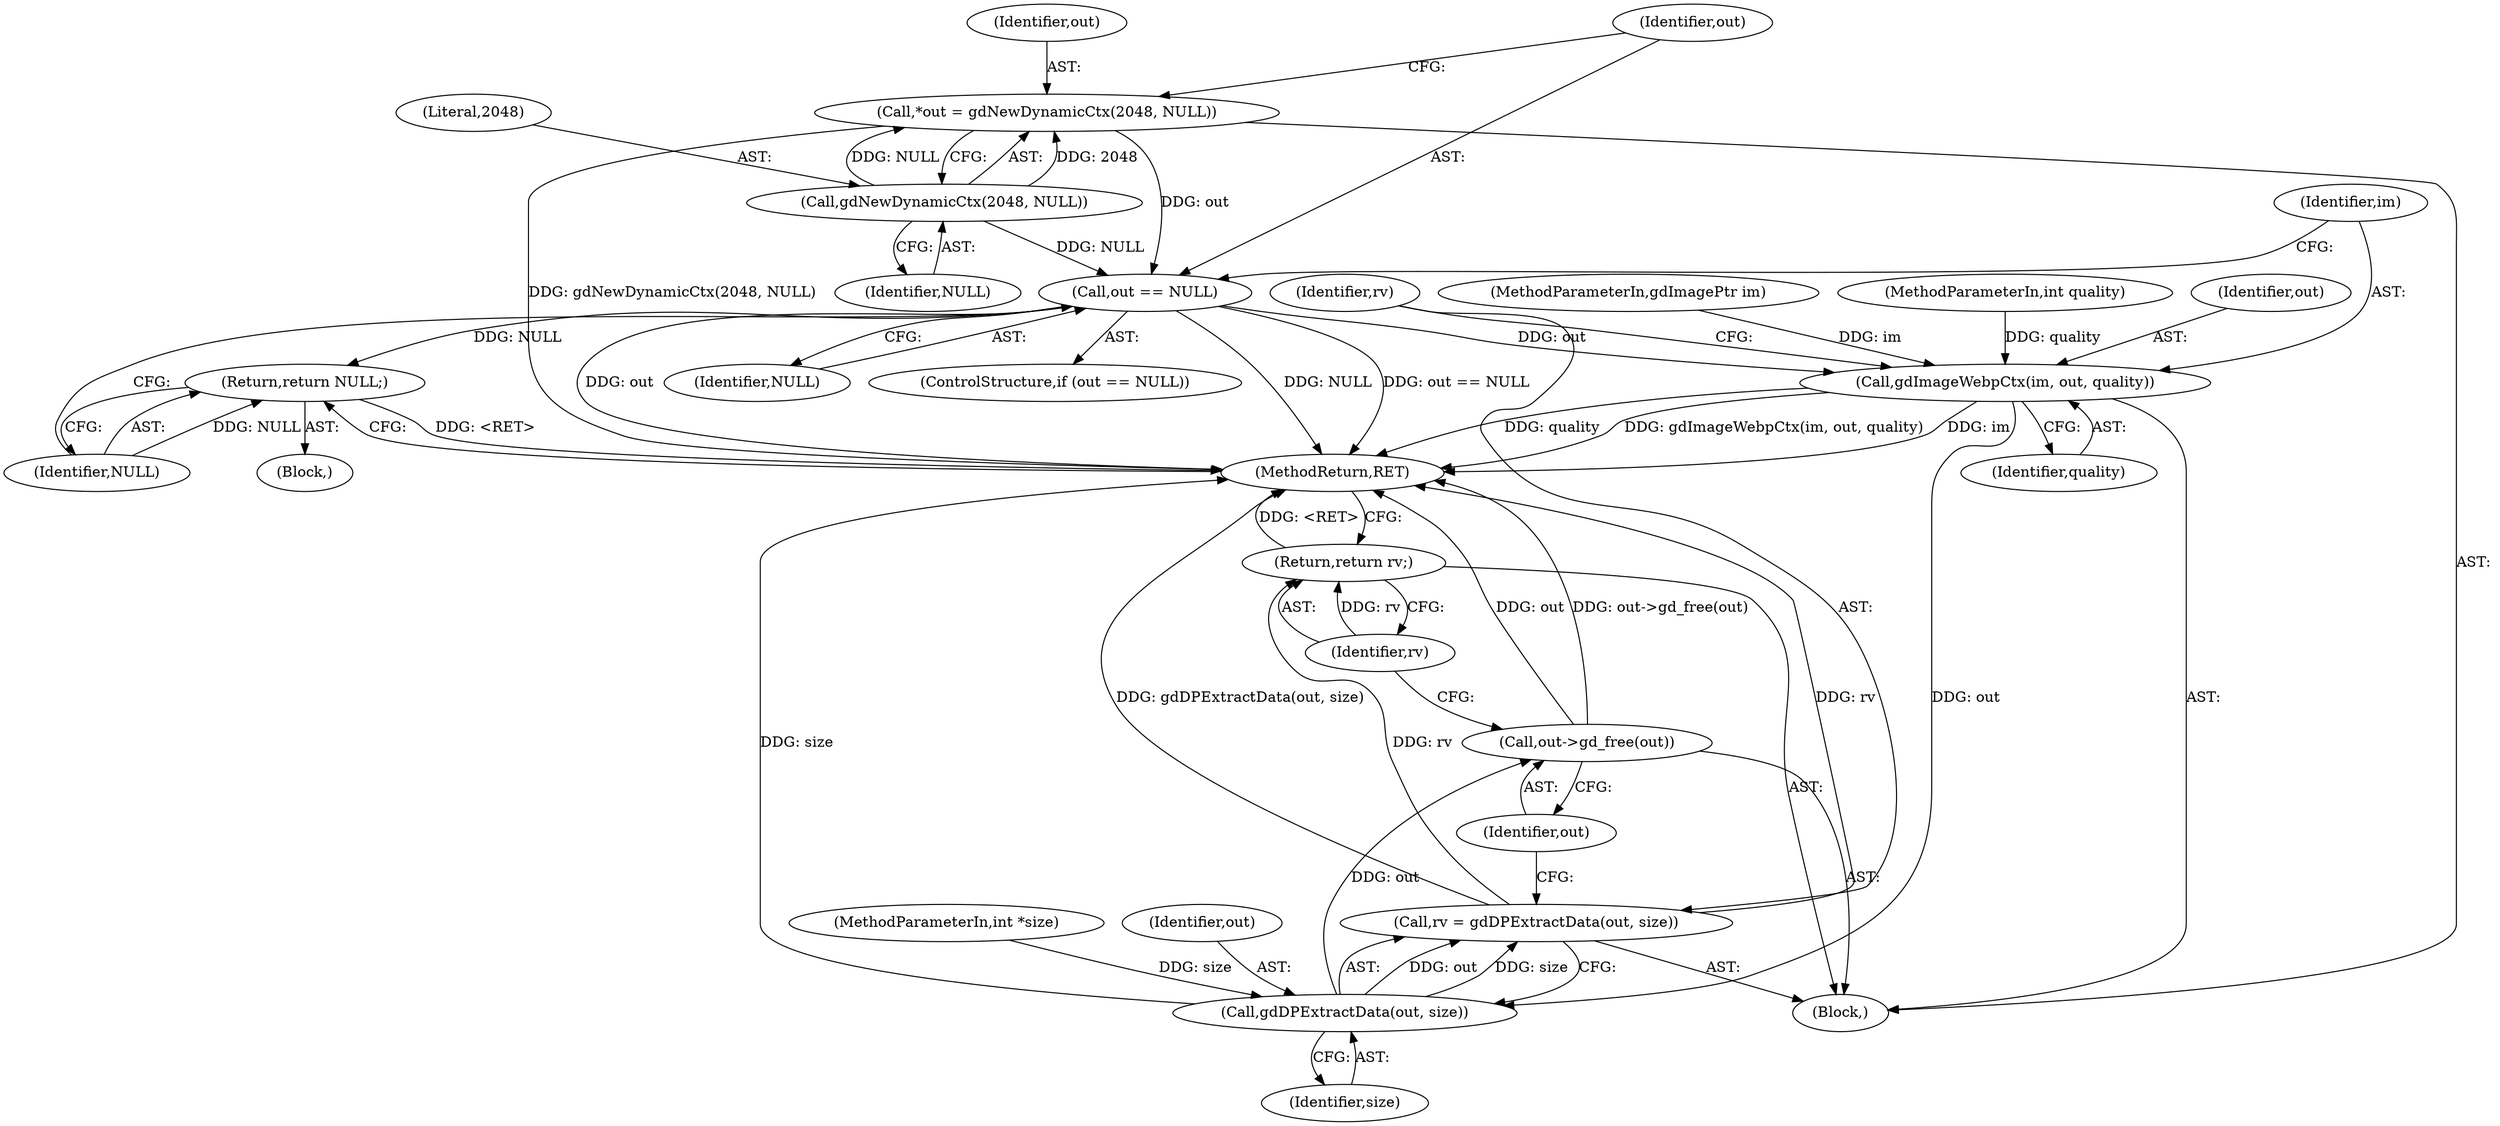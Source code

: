 digraph "1_libgd_a49feeae76d41959d85ee733925a4cf40bac61b2_3@pointer" {
"1000113" [label="(Call,out == NULL)"];
"1000107" [label="(Call,*out = gdNewDynamicCtx(2048, NULL))"];
"1000109" [label="(Call,gdNewDynamicCtx(2048, NULL))"];
"1000117" [label="(Return,return NULL;)"];
"1000119" [label="(Call,gdImageWebpCtx(im, out, quality))"];
"1000125" [label="(Call,gdDPExtractData(out, size))"];
"1000123" [label="(Call,rv = gdDPExtractData(out, size))"];
"1000130" [label="(Return,return rv;)"];
"1000128" [label="(Call,out->gd_free(out))"];
"1000108" [label="(Identifier,out)"];
"1000116" [label="(Block,)"];
"1000130" [label="(Return,return rv;)"];
"1000109" [label="(Call,gdNewDynamicCtx(2048, NULL))"];
"1000111" [label="(Identifier,NULL)"];
"1000117" [label="(Return,return NULL;)"];
"1000125" [label="(Call,gdDPExtractData(out, size))"];
"1000102" [label="(MethodParameterIn,int *size)"];
"1000101" [label="(MethodParameterIn,gdImagePtr im)"];
"1000114" [label="(Identifier,out)"];
"1000120" [label="(Identifier,im)"];
"1000115" [label="(Identifier,NULL)"];
"1000110" [label="(Literal,2048)"];
"1000127" [label="(Identifier,size)"];
"1000119" [label="(Call,gdImageWebpCtx(im, out, quality))"];
"1000124" [label="(Identifier,rv)"];
"1000118" [label="(Identifier,NULL)"];
"1000113" [label="(Call,out == NULL)"];
"1000123" [label="(Call,rv = gdDPExtractData(out, size))"];
"1000129" [label="(Identifier,out)"];
"1000131" [label="(Identifier,rv)"];
"1000112" [label="(ControlStructure,if (out == NULL))"];
"1000128" [label="(Call,out->gd_free(out))"];
"1000107" [label="(Call,*out = gdNewDynamicCtx(2048, NULL))"];
"1000122" [label="(Identifier,quality)"];
"1000103" [label="(MethodParameterIn,int quality)"];
"1000126" [label="(Identifier,out)"];
"1000104" [label="(Block,)"];
"1000132" [label="(MethodReturn,RET)"];
"1000121" [label="(Identifier,out)"];
"1000113" -> "1000112"  [label="AST: "];
"1000113" -> "1000115"  [label="CFG: "];
"1000114" -> "1000113"  [label="AST: "];
"1000115" -> "1000113"  [label="AST: "];
"1000118" -> "1000113"  [label="CFG: "];
"1000120" -> "1000113"  [label="CFG: "];
"1000113" -> "1000132"  [label="DDG: out"];
"1000113" -> "1000132"  [label="DDG: NULL"];
"1000113" -> "1000132"  [label="DDG: out == NULL"];
"1000107" -> "1000113"  [label="DDG: out"];
"1000109" -> "1000113"  [label="DDG: NULL"];
"1000113" -> "1000117"  [label="DDG: NULL"];
"1000113" -> "1000119"  [label="DDG: out"];
"1000107" -> "1000104"  [label="AST: "];
"1000107" -> "1000109"  [label="CFG: "];
"1000108" -> "1000107"  [label="AST: "];
"1000109" -> "1000107"  [label="AST: "];
"1000114" -> "1000107"  [label="CFG: "];
"1000107" -> "1000132"  [label="DDG: gdNewDynamicCtx(2048, NULL)"];
"1000109" -> "1000107"  [label="DDG: 2048"];
"1000109" -> "1000107"  [label="DDG: NULL"];
"1000109" -> "1000111"  [label="CFG: "];
"1000110" -> "1000109"  [label="AST: "];
"1000111" -> "1000109"  [label="AST: "];
"1000117" -> "1000116"  [label="AST: "];
"1000117" -> "1000118"  [label="CFG: "];
"1000118" -> "1000117"  [label="AST: "];
"1000132" -> "1000117"  [label="CFG: "];
"1000117" -> "1000132"  [label="DDG: <RET>"];
"1000118" -> "1000117"  [label="DDG: NULL"];
"1000119" -> "1000104"  [label="AST: "];
"1000119" -> "1000122"  [label="CFG: "];
"1000120" -> "1000119"  [label="AST: "];
"1000121" -> "1000119"  [label="AST: "];
"1000122" -> "1000119"  [label="AST: "];
"1000124" -> "1000119"  [label="CFG: "];
"1000119" -> "1000132"  [label="DDG: quality"];
"1000119" -> "1000132"  [label="DDG: gdImageWebpCtx(im, out, quality)"];
"1000119" -> "1000132"  [label="DDG: im"];
"1000101" -> "1000119"  [label="DDG: im"];
"1000103" -> "1000119"  [label="DDG: quality"];
"1000119" -> "1000125"  [label="DDG: out"];
"1000125" -> "1000123"  [label="AST: "];
"1000125" -> "1000127"  [label="CFG: "];
"1000126" -> "1000125"  [label="AST: "];
"1000127" -> "1000125"  [label="AST: "];
"1000123" -> "1000125"  [label="CFG: "];
"1000125" -> "1000132"  [label="DDG: size"];
"1000125" -> "1000123"  [label="DDG: out"];
"1000125" -> "1000123"  [label="DDG: size"];
"1000102" -> "1000125"  [label="DDG: size"];
"1000125" -> "1000128"  [label="DDG: out"];
"1000123" -> "1000104"  [label="AST: "];
"1000124" -> "1000123"  [label="AST: "];
"1000129" -> "1000123"  [label="CFG: "];
"1000123" -> "1000132"  [label="DDG: gdDPExtractData(out, size)"];
"1000123" -> "1000132"  [label="DDG: rv"];
"1000123" -> "1000130"  [label="DDG: rv"];
"1000130" -> "1000104"  [label="AST: "];
"1000130" -> "1000131"  [label="CFG: "];
"1000131" -> "1000130"  [label="AST: "];
"1000132" -> "1000130"  [label="CFG: "];
"1000130" -> "1000132"  [label="DDG: <RET>"];
"1000131" -> "1000130"  [label="DDG: rv"];
"1000128" -> "1000104"  [label="AST: "];
"1000128" -> "1000129"  [label="CFG: "];
"1000129" -> "1000128"  [label="AST: "];
"1000131" -> "1000128"  [label="CFG: "];
"1000128" -> "1000132"  [label="DDG: out->gd_free(out)"];
"1000128" -> "1000132"  [label="DDG: out"];
}
